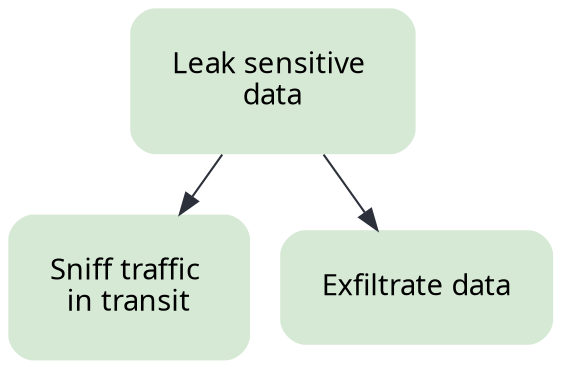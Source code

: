 digraph {
	// Base Styling
	rankdir="TB";
	splines=true;
	overlap=false;
	nodesep="0.2";
	ranksep="0.4";
	bgcolor="transparent";
	// label="Some Title";
	labelloc="t";
	fontname="Montserrat";
	node [ fontname="Montserrat" margin=0.28 shape="plaintext" style="filled, rounded" ];
	edge [ fontname="Montserrat" color="#2B303A" ];

	// List of Nodes

	// base nodes
	// reality [ label="Reality" fillcolor="#2B303A" fontcolor="#ffffff" ]
	// attack_win [ label="Access video\nrecordings in\nS3 bucket\n(attackers win)" fillcolor="#DB2955" fontcolor="#ffffff" ]

	// green nodes == OR nodes
	node [ color="#D6E9D5" ]
	leak_sensitive_data [ label="Leak sensitive \ndata" ]
	exfiltrate_data [ label="Exfiltrate data" ]
	sniff_traffic [ label="Sniff traffic \nin transit" ]
	

	// List of Edges
	leak_sensitive_data -> sniff_traffic
	leak_sensitive_data -> exfiltrate_data

	// Subgraphs / Clusters

	// these clusters enforce the correct hierarchies
  
	subgraph same_level_a {
		rank=same;
		sniff_traffic
		exfiltrate_data
	}
	

  // Enforcing ordering in levels
  
	sniff_traffic -> exfiltrate_data [ style="invis" ]
}